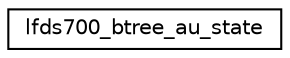 digraph "Graphical Class Hierarchy"
{
 // LATEX_PDF_SIZE
  edge [fontname="Helvetica",fontsize="10",labelfontname="Helvetica",labelfontsize="10"];
  node [fontname="Helvetica",fontsize="10",shape=record];
  rankdir="LR";
  Node0 [label="lfds700_btree_au_state",height=0.2,width=0.4,color="black", fillcolor="white", style="filled",URL="$structlfds700__btree__au__state.html",tooltip=" "];
}
